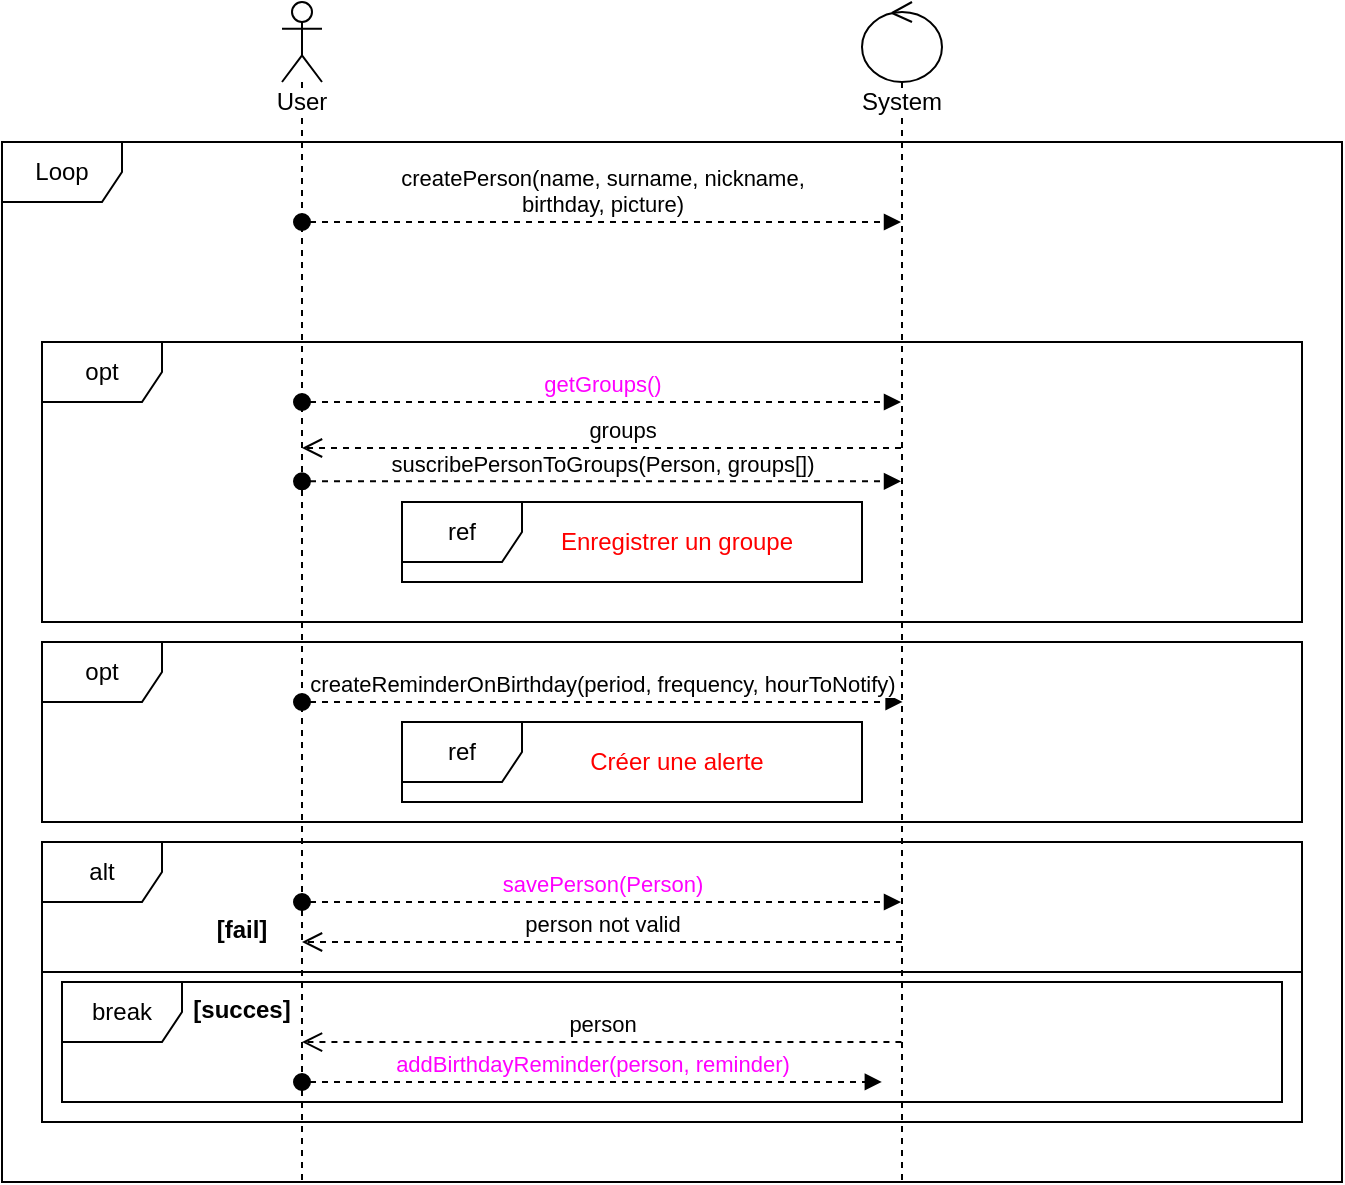 <mxfile version="13.3.5" type="device"><diagram id="D9hJp0UyUlRIKWPZXo-f" name="Page-1"><mxGraphModel dx="934" dy="569" grid="1" gridSize="10" guides="1" tooltips="1" connect="1" arrows="1" fold="1" page="1" pageScale="1" pageWidth="827" pageHeight="1169" math="0" shadow="0"><root><mxCell id="0"/><mxCell id="1" parent="0"/><mxCell id="t3RRkuSE3Y3QQec7hZzP-29" value="break" style="shape=umlFrame;whiteSpace=wrap;html=1;" vertex="1" parent="1"><mxGeometry x="110" y="770" width="610" height="60" as="geometry"/></mxCell><mxCell id="t3RRkuSE3Y3QQec7hZzP-21" value="alt" style="shape=umlFrame;whiteSpace=wrap;html=1;" vertex="1" parent="1"><mxGeometry x="100" y="700" width="630" height="140" as="geometry"/></mxCell><mxCell id="t3RRkuSE3Y3QQec7hZzP-2" value="User" style="shape=umlLifeline;participant=umlActor;perimeter=lifelinePerimeter;whiteSpace=wrap;html=1;container=1;collapsible=0;recursiveResize=0;verticalAlign=top;spacingTop=36;labelBackgroundColor=#ffffff;outlineConnect=0;" vertex="1" parent="1"><mxGeometry x="220" y="280" width="20" height="590" as="geometry"/></mxCell><mxCell id="t3RRkuSE3Y3QQec7hZzP-5" value="Loop" style="shape=umlFrame;whiteSpace=wrap;html=1;" vertex="1" parent="1"><mxGeometry x="80" y="350" width="670" height="520" as="geometry"/></mxCell><mxCell id="t3RRkuSE3Y3QQec7hZzP-8" value="opt" style="shape=umlFrame;whiteSpace=wrap;html=1;" vertex="1" parent="1"><mxGeometry x="100" y="450" width="630" height="140" as="geometry"/></mxCell><mxCell id="t3RRkuSE3Y3QQec7hZzP-10" value="System" style="shape=umlLifeline;participant=umlControl;perimeter=lifelinePerimeter;whiteSpace=wrap;html=1;container=1;collapsible=0;recursiveResize=0;verticalAlign=top;spacingTop=36;labelBackgroundColor=#ffffff;outlineConnect=0;" vertex="1" parent="1"><mxGeometry x="510" y="280" width="40" height="590" as="geometry"/></mxCell><mxCell id="t3RRkuSE3Y3QQec7hZzP-11" value="getGroups()" style="html=1;verticalAlign=bottom;startArrow=oval;startFill=1;endArrow=block;startSize=8;dashed=1;fontColor=#FF00FF;" edge="1" parent="1" target="t3RRkuSE3Y3QQec7hZzP-10"><mxGeometry width="60" relative="1" as="geometry"><mxPoint x="230" y="480" as="sourcePoint"/><mxPoint x="290" y="480" as="targetPoint"/></mxGeometry></mxCell><mxCell id="t3RRkuSE3Y3QQec7hZzP-12" value="groups" style="html=1;verticalAlign=bottom;endArrow=open;dashed=1;endSize=8;" edge="1" parent="1" source="t3RRkuSE3Y3QQec7hZzP-10"><mxGeometry x="-0.067" relative="1" as="geometry"><mxPoint x="530" y="499.71" as="sourcePoint"/><mxPoint x="230" y="503" as="targetPoint"/><mxPoint as="offset"/></mxGeometry></mxCell><mxCell id="t3RRkuSE3Y3QQec7hZzP-17" value="opt" style="shape=umlFrame;whiteSpace=wrap;html=1;" vertex="1" parent="1"><mxGeometry x="100" y="600" width="630" height="90" as="geometry"/></mxCell><mxCell id="t3RRkuSE3Y3QQec7hZzP-20" value="savePerson(Person)" style="html=1;verticalAlign=bottom;startArrow=oval;startFill=1;endArrow=block;startSize=8;dashed=1;fontColor=#FF00FF;" edge="1" parent="1" target="t3RRkuSE3Y3QQec7hZzP-10"><mxGeometry width="60" relative="1" as="geometry"><mxPoint x="230" y="730" as="sourcePoint"/><mxPoint x="290" y="730" as="targetPoint"/></mxGeometry></mxCell><mxCell id="t3RRkuSE3Y3QQec7hZzP-22" value="person not valid" style="html=1;verticalAlign=bottom;endArrow=open;dashed=1;endSize=8;" edge="1" parent="1"><mxGeometry relative="1" as="geometry"><mxPoint x="530" y="750" as="sourcePoint"/><mxPoint x="230" y="750" as="targetPoint"/></mxGeometry></mxCell><mxCell id="t3RRkuSE3Y3QQec7hZzP-23" value="[fail]" style="text;align=center;fontStyle=1;verticalAlign=middle;spacingLeft=3;spacingRight=3;strokeColor=none;rotatable=0;points=[[0,0.5],[1,0.5]];portConstraint=eastwest;" vertex="1" parent="1"><mxGeometry x="160" y="730" width="80" height="26" as="geometry"/></mxCell><mxCell id="t3RRkuSE3Y3QQec7hZzP-24" value="" style="line;strokeWidth=1;fillColor=none;align=left;verticalAlign=middle;spacingTop=-1;spacingLeft=3;spacingRight=3;rotatable=0;labelPosition=right;points=[];portConstraint=eastwest;" vertex="1" parent="1"><mxGeometry x="100" y="761" width="630" height="8" as="geometry"/></mxCell><mxCell id="t3RRkuSE3Y3QQec7hZzP-25" value="[succes]" style="text;align=center;fontStyle=1;verticalAlign=middle;spacingLeft=3;spacingRight=3;strokeColor=none;rotatable=0;points=[[0,0.5],[1,0.5]];portConstraint=eastwest;" vertex="1" parent="1"><mxGeometry x="160" y="770" width="80" height="26" as="geometry"/></mxCell><mxCell id="t3RRkuSE3Y3QQec7hZzP-26" value="person" style="html=1;verticalAlign=bottom;endArrow=open;dashed=1;endSize=8;entryX=0.194;entryY=0.385;entryDx=0;entryDy=0;entryPerimeter=0;" edge="1" parent="1"><mxGeometry relative="1" as="geometry"><mxPoint x="529.72" y="800" as="sourcePoint"/><mxPoint x="230.0" y="800.05" as="targetPoint"/></mxGeometry></mxCell><mxCell id="t3RRkuSE3Y3QQec7hZzP-28" value="addBirthdayReminder(person, reminder)" style="html=1;verticalAlign=bottom;startArrow=oval;startFill=1;endArrow=block;startSize=8;dashed=1;entryX=0.672;entryY=0.833;entryDx=0;entryDy=0;entryPerimeter=0;fontColor=#FF00FF;" edge="1" parent="1" target="t3RRkuSE3Y3QQec7hZzP-29"><mxGeometry width="60" relative="1" as="geometry"><mxPoint x="230" y="820" as="sourcePoint"/><mxPoint x="290" y="820" as="targetPoint"/></mxGeometry></mxCell><mxCell id="t3RRkuSE3Y3QQec7hZzP-33" value="" style="group;fontColor=#33FF33;" vertex="1" connectable="0" parent="1"><mxGeometry x="280" y="530" width="230" height="40" as="geometry"/></mxCell><mxCell id="t3RRkuSE3Y3QQec7hZzP-31" value="&lt;font color=&quot;#000000&quot;&gt;ref&lt;/font&gt;" style="shape=umlFrame;whiteSpace=wrap;html=1;fontColor=#FF00FF;" vertex="1" parent="t3RRkuSE3Y3QQec7hZzP-33"><mxGeometry width="230" height="40" as="geometry"/></mxCell><mxCell id="t3RRkuSE3Y3QQec7hZzP-32" value="&lt;font color=&quot;#ff0000&quot;&gt;Enregistrer un groupe&lt;/font&gt;" style="text;html=1;strokeColor=none;fillColor=none;align=center;verticalAlign=middle;whiteSpace=wrap;rounded=0;fontColor=#FF00FF;" vertex="1" parent="t3RRkuSE3Y3QQec7hZzP-33"><mxGeometry x="70" y="10" width="135" height="20" as="geometry"/></mxCell><mxCell id="t3RRkuSE3Y3QQec7hZzP-35" value="&lt;font color=&quot;#000000&quot;&gt;ref&lt;/font&gt;" style="shape=umlFrame;whiteSpace=wrap;html=1;fontColor=#FF00FF;" vertex="1" parent="1"><mxGeometry x="280" y="640" width="230" height="40" as="geometry"/></mxCell><mxCell id="t3RRkuSE3Y3QQec7hZzP-36" value="&lt;font color=&quot;#ff0000&quot;&gt;Créer une alerte&lt;/font&gt;" style="text;html=1;strokeColor=none;fillColor=none;align=center;verticalAlign=middle;whiteSpace=wrap;rounded=0;fontColor=#FF00FF;" vertex="1" parent="1"><mxGeometry x="350" y="650" width="135" height="20" as="geometry"/></mxCell><mxCell id="t3RRkuSE3Y3QQec7hZzP-37" style="edgeStyle=orthogonalEdgeStyle;rounded=0;orthogonalLoop=1;jettySize=auto;html=1;exitX=0.5;exitY=1;exitDx=0;exitDy=0;dashed=1;endArrow=none;endFill=0;fontColor=#33FF33;" edge="1" parent="1" source="t3RRkuSE3Y3QQec7hZzP-36" target="t3RRkuSE3Y3QQec7hZzP-36"><mxGeometry relative="1" as="geometry"/></mxCell><mxCell id="t3RRkuSE3Y3QQec7hZzP-38" value="&lt;span style=&quot;color: rgb(0 , 0 , 0) ; text-align: left&quot;&gt;createPerson(name, surname, nickname,&lt;/span&gt;&lt;br style=&quot;color: rgb(0 , 0 , 0) ; text-align: left&quot;&gt;&lt;span style=&quot;color: rgb(0 , 0 , 0) ; text-align: left&quot;&gt;birthday, picture)&lt;/span&gt;" style="html=1;verticalAlign=bottom;startArrow=oval;startFill=1;endArrow=block;startSize=8;dashed=1;fontColor=#33FF33;" edge="1" parent="1" target="t3RRkuSE3Y3QQec7hZzP-10"><mxGeometry width="60" relative="1" as="geometry"><mxPoint x="230" y="390" as="sourcePoint"/><mxPoint x="290" y="390" as="targetPoint"/></mxGeometry></mxCell><mxCell id="t3RRkuSE3Y3QQec7hZzP-39" value="&lt;span style=&quot;color: rgb(0 , 0 , 0) ; text-align: left&quot;&gt;suscribePersonToGroups(Person, groups[])&lt;/span&gt;" style="html=1;verticalAlign=bottom;startArrow=oval;startFill=1;endArrow=block;startSize=8;dashed=1;fontColor=#33FF33;" edge="1" parent="1" target="t3RRkuSE3Y3QQec7hZzP-10"><mxGeometry width="60" relative="1" as="geometry"><mxPoint x="230" y="519.66" as="sourcePoint"/><mxPoint x="290" y="519.66" as="targetPoint"/></mxGeometry></mxCell><mxCell id="t3RRkuSE3Y3QQec7hZzP-40" value="&lt;span style=&quot;color: rgb(0 , 0 , 0) ; text-align: left&quot;&gt;createReminderOnBirthday(period, frequency, hourToNotify)&lt;/span&gt;" style="html=1;verticalAlign=bottom;startArrow=oval;startFill=1;endArrow=block;startSize=8;dashed=1;fontColor=#33FF33;entryX=0.683;entryY=0.333;entryDx=0;entryDy=0;entryPerimeter=0;" edge="1" parent="1" target="t3RRkuSE3Y3QQec7hZzP-17"><mxGeometry width="60" relative="1" as="geometry"><mxPoint x="230" y="630" as="sourcePoint"/><mxPoint x="290" y="630" as="targetPoint"/></mxGeometry></mxCell></root></mxGraphModel></diagram></mxfile>